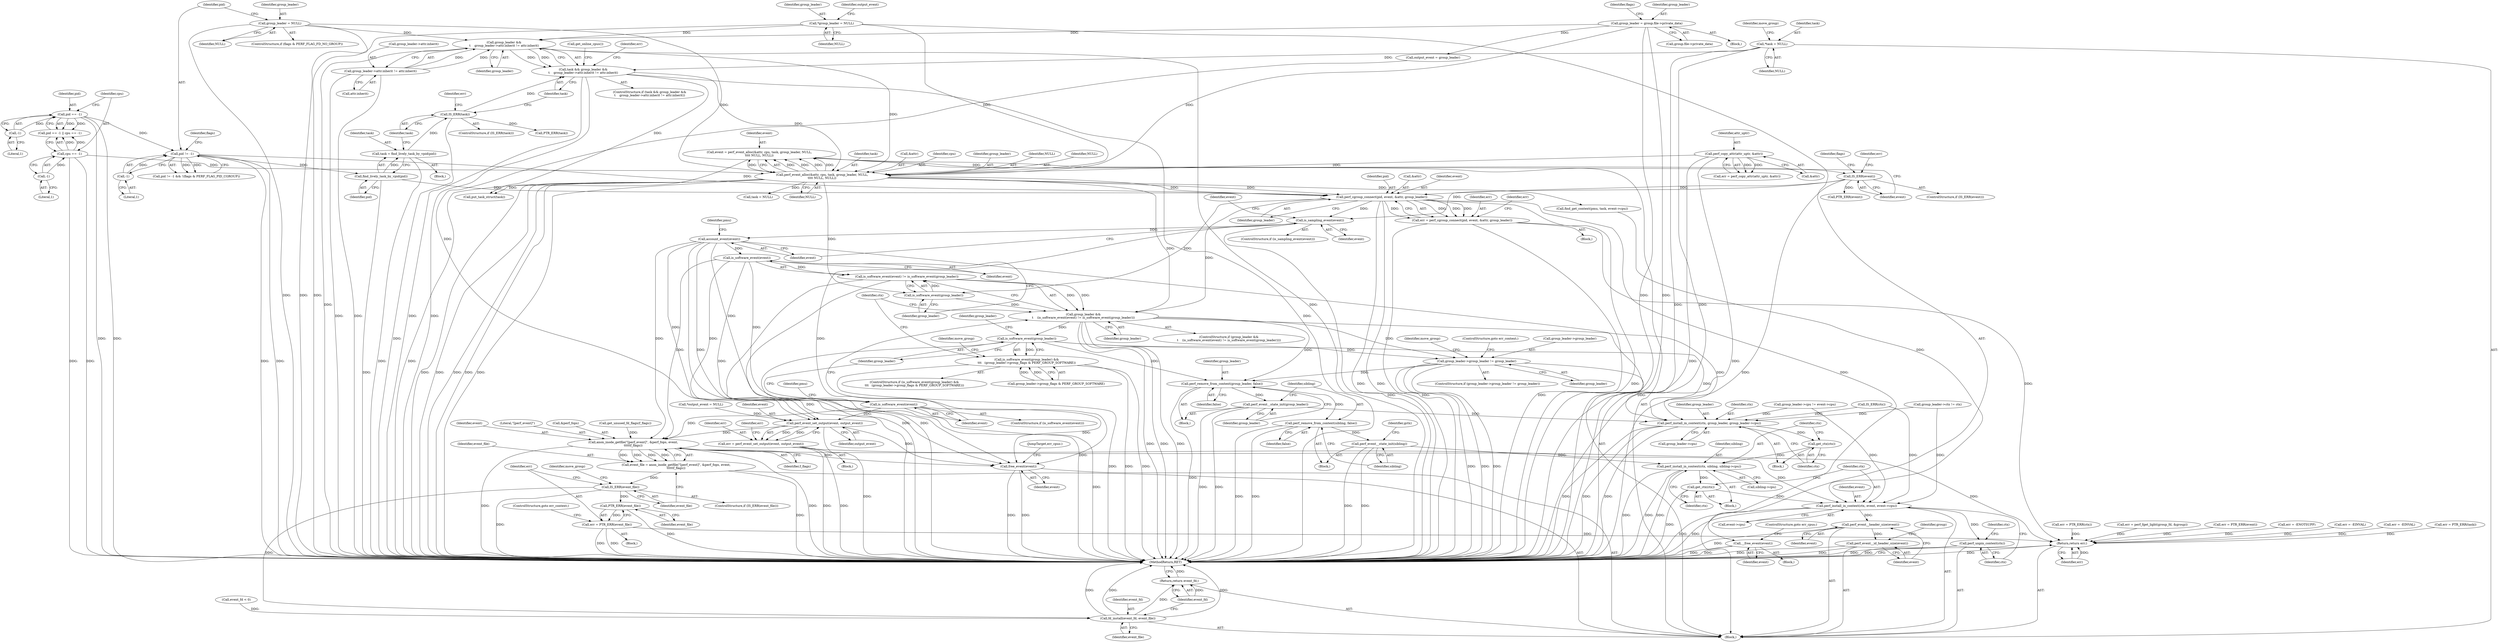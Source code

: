 digraph "0_linux_c3c87e770458aa004bd7ed3f29945ff436fd6511@API" {
"1000355" [label="(Call,perf_cgroup_connect(pid, event, &attr, group_leader))"];
"1000285" [label="(Call,pid != -1)"];
"1000219" [label="(Call,pid == -1)"];
"1000221" [label="(Call,-1)"];
"1000287" [label="(Call,-1)"];
"1000296" [label="(Call,find_lively_task_by_vpid(pid))"];
"1000340" [label="(Call,IS_ERR(event))"];
"1000328" [label="(Call,event = perf_event_alloc(&attr, cpu, task, group_leader, NULL,\n\t\t\t\t NULL, NULL))"];
"1000330" [label="(Call,perf_event_alloc(&attr, cpu, task, group_leader, NULL,\n\t\t\t\t NULL, NULL))"];
"1000171" [label="(Call,perf_copy_attr(attr_uptr, &attr))"];
"1000223" [label="(Call,cpu == -1)"];
"1000225" [label="(Call,-1)"];
"1000308" [label="(Call,task && group_leader &&\n\t    group_leader->attr.inherit != attr.inherit)"];
"1000148" [label="(Call,*task = NULL)"];
"1000299" [label="(Call,IS_ERR(task))"];
"1000294" [label="(Call,task = find_lively_task_by_vpid(pid))"];
"1000310" [label="(Call,group_leader &&\n\t    group_leader->attr.inherit != attr.inherit)"];
"1000129" [label="(Call,*group_leader = NULL)"];
"1000262" [label="(Call,group_leader = group.file->private_data)"];
"1000280" [label="(Call,group_leader = NULL)"];
"1000312" [label="(Call,group_leader->attr.inherit != attr.inherit)"];
"1000353" [label="(Call,err = perf_cgroup_connect(pid, event, &attr, group_leader))"];
"1000666" [label="(Return,return err;)"];
"1000364" [label="(Call,__free_event(event))"];
"1000368" [label="(Call,is_sampling_event(event))"];
"1000385" [label="(Call,account_event(event))"];
"1000396" [label="(Call,is_software_event(event))"];
"1000395" [label="(Call,is_software_event(event) != is_software_event(group_leader))"];
"1000393" [label="(Call,group_leader &&\n\t    (is_software_event(event) != is_software_event(group_leader)))"];
"1000413" [label="(Call,is_software_event(group_leader))"];
"1000412" [label="(Call,is_software_event(group_leader) &&\n\t\t\t   (group_leader->group_flags & PERF_GROUP_SOFTWARE))"];
"1000457" [label="(Call,group_leader->group_leader != group_leader)"];
"1000546" [label="(Call,perf_remove_from_context(group_leader, false))"];
"1000549" [label="(Call,perf_event__state_init(group_leader))"];
"1000579" [label="(Call,perf_install_in_context(ctx, group_leader, group_leader->cpu))"];
"1000585" [label="(Call,get_ctx(ctx))"];
"1000588" [label="(Call,perf_install_in_context(ctx, sibling, sibling->cpu))"];
"1000594" [label="(Call,get_ctx(ctx))"];
"1000596" [label="(Call,perf_install_in_context(ctx, event, event->cpu))"];
"1000602" [label="(Call,perf_unpin_context(ctx))"];
"1000634" [label="(Call,perf_event__header_size(event))"];
"1000636" [label="(Call,perf_event__id_header_size(event))"];
"1000552" [label="(Call,perf_remove_from_context(sibling, false))"];
"1000555" [label="(Call,perf_event__state_init(sibling))"];
"1000402" [label="(Call,is_software_event(event))"];
"1000509" [label="(Call,perf_event_set_output(event, output_event))"];
"1000507" [label="(Call,err = perf_event_set_output(event, output_event))"];
"1000517" [label="(Call,anon_inode_getfile(\"[perf_event]\", &perf_fops, event,\n\t\t\t\t\tf_flags))"];
"1000515" [label="(Call,event_file = anon_inode_getfile(\"[perf_event]\", &perf_fops, event,\n\t\t\t\t\tf_flags))"];
"1000524" [label="(Call,IS_ERR(event_file))"];
"1000529" [label="(Call,PTR_ERR(event_file))"];
"1000527" [label="(Call,err = PTR_ERR(event_file))"];
"1000640" [label="(Call,fd_install(event_fd, event_file))"];
"1000643" [label="(Return,return event_fd;)"];
"1000651" [label="(Call,free_event(event))"];
"1000398" [label="(Call,is_software_event(group_leader))"];
"1000547" [label="(Identifier,group_leader)"];
"1000345" [label="(Call,PTR_ERR(event))"];
"1000639" [label="(Identifier,group)"];
"1000666" [label="(Return,return err;)"];
"1000519" [label="(Call,&perf_fops)"];
"1000414" [label="(Identifier,group_leader)"];
"1000340" [label="(Call,IS_ERR(event))"];
"1000641" [label="(Identifier,event_fd)"];
"1000225" [label="(Call,-1)"];
"1000276" [label="(ControlStructure,if (flags & PERF_FLAG_FD_NO_GROUP))"];
"1000364" [label="(Call,__free_event(event))"];
"1000172" [label="(Identifier,attr_uptr)"];
"1000281" [label="(Identifier,group_leader)"];
"1000489" [label="(Call,group_leader->ctx != ctx)"];
"1000130" [label="(Identifier,group_leader)"];
"1000653" [label="(JumpTarget,err_cpus:)"];
"1000585" [label="(Call,get_ctx(ctx))"];
"1000242" [label="(Call,event_fd < 0)"];
"1000219" [label="(Call,pid == -1)"];
"1000271" [label="(Identifier,flags)"];
"1000334" [label="(Identifier,task)"];
"1000131" [label="(Identifier,NULL)"];
"1000580" [label="(Identifier,ctx)"];
"1000634" [label="(Call,perf_event__header_size(event))"];
"1000263" [label="(Identifier,group_leader)"];
"1000528" [label="(Identifier,err)"];
"1000546" [label="(Call,perf_remove_from_context(group_leader, false))"];
"1000603" [label="(Identifier,ctx)"];
"1000150" [label="(Identifier,NULL)"];
"1000524" [label="(Call,IS_ERR(event_file))"];
"1000417" [label="(Identifier,group_leader)"];
"1000558" [label="(Identifier,gctx)"];
"1000280" [label="(Call,group_leader = NULL)"];
"1000436" [label="(Call,err = PTR_ERR(ctx))"];
"1000388" [label="(Identifier,pmu)"];
"1000397" [label="(Identifier,event)"];
"1000457" [label="(Call,group_leader->group_leader != group_leader)"];
"1000253" [label="(Call,err = perf_fget_light(group_fd, &group))"];
"1000458" [label="(Call,group_leader->group_leader)"];
"1000355" [label="(Call,perf_cgroup_connect(pid, event, &attr, group_leader))"];
"1000579" [label="(Call,perf_install_in_context(ctx, group_leader, group_leader->cpu))"];
"1000403" [label="(Identifier,event)"];
"1000311" [label="(Identifier,group_leader)"];
"1000262" [label="(Call,group_leader = group.file->private_data)"];
"1000596" [label="(Call,perf_install_in_context(ctx, event, event->cpu))"];
"1000226" [label="(Literal,1)"];
"1000285" [label="(Call,pid != -1)"];
"1000406" [label="(Identifier,pmu)"];
"1000224" [label="(Identifier,cpu)"];
"1000587" [label="(Block,)"];
"1000368" [label="(Call,is_sampling_event(event))"];
"1000549" [label="(Call,perf_event__state_init(group_leader))"];
"1000534" [label="(Block,)"];
"1000367" [label="(ControlStructure,if (is_sampling_event(event)))"];
"1000530" [label="(Identifier,event_file)"];
"1000595" [label="(Identifier,ctx)"];
"1000446" [label="(Call,task = NULL)"];
"1000594" [label="(Call,get_ctx(ctx))"];
"1000309" [label="(Identifier,task)"];
"1000331" [label="(Call,&attr)"];
"1000551" [label="(Block,)"];
"1000222" [label="(Literal,1)"];
"1000362" [label="(Identifier,err)"];
"1000651" [label="(Call,free_event(event))"];
"1000588" [label="(Call,perf_install_in_context(ctx, sibling, sibling->cpu))"];
"1000509" [label="(Call,perf_event_set_output(event, output_event))"];
"1000313" [label="(Call,group_leader->attr.inherit)"];
"1000527" [label="(Call,err = PTR_ERR(event_file))"];
"1000360" [label="(Identifier,group_leader)"];
"1000148" [label="(Call,*task = NULL)"];
"1000508" [label="(Identifier,err)"];
"1000636" [label="(Call,perf_event__id_header_size(event))"];
"1000522" [label="(Identifier,f_flags)"];
"1000516" [label="(Identifier,event_file)"];
"1000239" [label="(Call,get_unused_fd_flags(f_flags))"];
"1000510" [label="(Identifier,event)"];
"1000433" [label="(Call,IS_ERR(ctx))"];
"1000415" [label="(Call,group_leader->group_flags & PERF_GROUP_SOFTWARE)"];
"1000401" [label="(ControlStructure,if (is_software_event(event)))"];
"1000357" [label="(Identifier,event)"];
"1000375" [label="(Identifier,event)"];
"1000529" [label="(Call,PTR_ERR(event_file))"];
"1000220" [label="(Identifier,pid)"];
"1000356" [label="(Identifier,pid)"];
"1000304" [label="(Call,PTR_ERR(task))"];
"1000286" [label="(Identifier,pid)"];
"1000644" [label="(Identifier,event_fd)"];
"1000548" [label="(Identifier,false)"];
"1000133" [label="(Call,*output_event = NULL)"];
"1000273" [label="(Call,output_event = group_leader)"];
"1000533" [label="(Identifier,move_group)"];
"1000531" [label="(ControlStructure,goto err_context;)"];
"1000652" [label="(Identifier,event)"];
"1000526" [label="(Block,)"];
"1000312" [label="(Call,group_leader->attr.inherit != attr.inherit)"];
"1000149" [label="(Identifier,task)"];
"1000581" [label="(Identifier,group_leader)"];
"1000456" [label="(ControlStructure,if (group_leader->group_leader != group_leader))"];
"1000338" [label="(Identifier,NULL)"];
"1000392" [label="(ControlStructure,if (group_leader &&\n\t    (is_software_event(event) != is_software_event(group_leader))))"];
"1000155" [label="(Identifier,move_group)"];
"1000297" [label="(Identifier,pid)"];
"1000350" [label="(Identifier,flags)"];
"1000668" [label="(MethodReturn,RET)"];
"1000328" [label="(Call,event = perf_event_alloc(&attr, cpu, task, group_leader, NULL,\n\t\t\t\t NULL, NULL))"];
"1000396" [label="(Call,is_software_event(event))"];
"1000295" [label="(Identifier,task)"];
"1000327" [label="(Call,get_online_cpus())"];
"1000333" [label="(Identifier,cpu)"];
"1000511" [label="(Identifier,output_event)"];
"1000607" [label="(Identifier,ctx)"];
"1000555" [label="(Call,perf_event__state_init(sibling))"];
"1000513" [label="(Identifier,err)"];
"1000597" [label="(Identifier,ctx)"];
"1000318" [label="(Call,attr.inherit)"];
"1000478" [label="(Call,group_leader->cpu != event->cpu)"];
"1000411" [label="(ControlStructure,if (is_software_event(group_leader) &&\n\t\t\t   (group_leader->group_flags & PERF_GROUP_SOFTWARE)))"];
"1000343" [label="(Call,err = PTR_ERR(event))"];
"1000667" [label="(Identifier,err)"];
"1000640" [label="(Call,fd_install(event_fd, event_file))"];
"1000294" [label="(Call,task = find_lively_task_by_vpid(pid))"];
"1000282" [label="(Identifier,NULL)"];
"1000363" [label="(Block,)"];
"1000335" [label="(Identifier,group_leader)"];
"1000358" [label="(Call,&attr)"];
"1000218" [label="(Call,pid == -1 || cpu == -1)"];
"1000380" [label="(Call,err = -ENOTSUPP)"];
"1000221" [label="(Call,-1)"];
"1000582" [label="(Call,group_leader->cpu)"];
"1000365" [label="(Identifier,event)"];
"1000171" [label="(Call,perf_copy_attr(attr_uptr, &attr))"];
"1000554" [label="(Identifier,false)"];
"1000129" [label="(Call,*group_leader = NULL)"];
"1000308" [label="(Call,task && group_leader &&\n\t    group_leader->attr.inherit != attr.inherit)"];
"1000507" [label="(Call,err = perf_event_set_output(event, output_event))"];
"1000577" [label="(Block,)"];
"1000353" [label="(Call,err = perf_cgroup_connect(pid, event, &attr, group_leader))"];
"1000307" [label="(ControlStructure,if (task && group_leader &&\n\t    group_leader->attr.inherit != attr.inherit))"];
"1000369" [label="(Identifier,event)"];
"1000264" [label="(Call,group.file->private_data)"];
"1000426" [label="(Call,find_get_context(pmu, task, event->cpu))"];
"1000398" [label="(Call,is_software_event(group_leader))"];
"1000341" [label="(Identifier,event)"];
"1000523" [label="(ControlStructure,if (IS_ERR(event_file)))"];
"1000643" [label="(Return,return event_fd;)"];
"1000339" [label="(ControlStructure,if (IS_ERR(event)))"];
"1000300" [label="(Identifier,task)"];
"1000293" [label="(Block,)"];
"1000521" [label="(Identifier,event)"];
"1000425" [label="(Identifier,ctx)"];
"1000223" [label="(Call,cpu == -1)"];
"1000322" [label="(Call,err = -EINVAL)"];
"1000413" [label="(Call,is_software_event(group_leader))"];
"1000464" [label="(Identifier,move_group)"];
"1000330" [label="(Call,perf_event_alloc(&attr, cpu, task, group_leader, NULL,\n\t\t\t\t NULL, NULL))"];
"1000354" [label="(Identifier,err)"];
"1000590" [label="(Identifier,sibling)"];
"1000556" [label="(Identifier,sibling)"];
"1000394" [label="(Identifier,group_leader)"];
"1000517" [label="(Call,anon_inode_getfile(\"[perf_event]\", &perf_fops, event,\n\t\t\t\t\tf_flags))"];
"1000393" [label="(Call,group_leader &&\n\t    (is_software_event(event) != is_software_event(group_leader)))"];
"1000329" [label="(Identifier,event)"];
"1000296" [label="(Call,find_lively_task_by_vpid(pid))"];
"1000552" [label="(Call,perf_remove_from_context(sibling, false))"];
"1000589" [label="(Identifier,ctx)"];
"1000352" [label="(Block,)"];
"1000462" [label="(ControlStructure,goto err_context;)"];
"1000336" [label="(Identifier,NULL)"];
"1000506" [label="(Block,)"];
"1000402" [label="(Call,is_software_event(event))"];
"1000291" [label="(Identifier,flags)"];
"1000299" [label="(Call,IS_ERR(task))"];
"1000399" [label="(Identifier,group_leader)"];
"1000525" [label="(Identifier,event_file)"];
"1000310" [label="(Call,group_leader &&\n\t    group_leader->attr.inherit != attr.inherit)"];
"1000298" [label="(ControlStructure,if (IS_ERR(task)))"];
"1000303" [label="(Identifier,err)"];
"1000412" [label="(Call,is_software_event(group_leader) &&\n\t\t\t   (group_leader->group_flags & PERF_GROUP_SOFTWARE))"];
"1000169" [label="(Call,err = perf_copy_attr(attr_uptr, &attr))"];
"1000553" [label="(Identifier,sibling)"];
"1000515" [label="(Call,event_file = anon_inode_getfile(\"[perf_event]\", &perf_fops, event,\n\t\t\t\t\tf_flags))"];
"1000550" [label="(Identifier,group_leader)"];
"1000395" [label="(Call,is_software_event(event) != is_software_event(group_leader))"];
"1000598" [label="(Identifier,event)"];
"1000642" [label="(Identifier,event_file)"];
"1000386" [label="(Identifier,event)"];
"1000323" [label="(Identifier,err)"];
"1000658" [label="(Call,put_task_struct(task))"];
"1000284" [label="(Call,pid != -1 && !(flags & PERF_FLAG_PID_CGROUP))"];
"1000452" [label="(Call,err = -EINVAL)"];
"1000586" [label="(Identifier,ctx)"];
"1000337" [label="(Identifier,NULL)"];
"1000591" [label="(Call,sibling->cpu)"];
"1000599" [label="(Call,event->cpu)"];
"1000635" [label="(Identifier,event)"];
"1000518" [label="(Literal,\"[perf_event]\")"];
"1000344" [label="(Identifier,err)"];
"1000127" [label="(Block,)"];
"1000252" [label="(Block,)"];
"1000302" [label="(Call,err = PTR_ERR(task))"];
"1000602" [label="(Call,perf_unpin_context(ctx))"];
"1000366" [label="(ControlStructure,goto err_cpus;)"];
"1000461" [label="(Identifier,group_leader)"];
"1000385" [label="(Call,account_event(event))"];
"1000287" [label="(Call,-1)"];
"1000173" [label="(Call,&attr)"];
"1000637" [label="(Identifier,event)"];
"1000288" [label="(Literal,1)"];
"1000134" [label="(Identifier,output_event)"];
"1000422" [label="(Identifier,move_group)"];
"1000355" -> "1000353"  [label="AST: "];
"1000355" -> "1000360"  [label="CFG: "];
"1000356" -> "1000355"  [label="AST: "];
"1000357" -> "1000355"  [label="AST: "];
"1000358" -> "1000355"  [label="AST: "];
"1000360" -> "1000355"  [label="AST: "];
"1000353" -> "1000355"  [label="CFG: "];
"1000355" -> "1000668"  [label="DDG: "];
"1000355" -> "1000668"  [label="DDG: "];
"1000355" -> "1000668"  [label="DDG: "];
"1000355" -> "1000353"  [label="DDG: "];
"1000355" -> "1000353"  [label="DDG: "];
"1000355" -> "1000353"  [label="DDG: "];
"1000355" -> "1000353"  [label="DDG: "];
"1000285" -> "1000355"  [label="DDG: "];
"1000296" -> "1000355"  [label="DDG: "];
"1000340" -> "1000355"  [label="DDG: "];
"1000330" -> "1000355"  [label="DDG: "];
"1000330" -> "1000355"  [label="DDG: "];
"1000355" -> "1000364"  [label="DDG: "];
"1000355" -> "1000368"  [label="DDG: "];
"1000355" -> "1000393"  [label="DDG: "];
"1000355" -> "1000398"  [label="DDG: "];
"1000285" -> "1000284"  [label="AST: "];
"1000285" -> "1000287"  [label="CFG: "];
"1000286" -> "1000285"  [label="AST: "];
"1000287" -> "1000285"  [label="AST: "];
"1000291" -> "1000285"  [label="CFG: "];
"1000284" -> "1000285"  [label="CFG: "];
"1000285" -> "1000668"  [label="DDG: "];
"1000285" -> "1000668"  [label="DDG: "];
"1000285" -> "1000284"  [label="DDG: "];
"1000285" -> "1000284"  [label="DDG: "];
"1000219" -> "1000285"  [label="DDG: "];
"1000287" -> "1000285"  [label="DDG: "];
"1000285" -> "1000296"  [label="DDG: "];
"1000219" -> "1000218"  [label="AST: "];
"1000219" -> "1000221"  [label="CFG: "];
"1000220" -> "1000219"  [label="AST: "];
"1000221" -> "1000219"  [label="AST: "];
"1000224" -> "1000219"  [label="CFG: "];
"1000218" -> "1000219"  [label="CFG: "];
"1000219" -> "1000668"  [label="DDG: "];
"1000219" -> "1000668"  [label="DDG: "];
"1000219" -> "1000218"  [label="DDG: "];
"1000219" -> "1000218"  [label="DDG: "];
"1000221" -> "1000219"  [label="DDG: "];
"1000221" -> "1000222"  [label="CFG: "];
"1000222" -> "1000221"  [label="AST: "];
"1000287" -> "1000288"  [label="CFG: "];
"1000288" -> "1000287"  [label="AST: "];
"1000296" -> "1000294"  [label="AST: "];
"1000296" -> "1000297"  [label="CFG: "];
"1000297" -> "1000296"  [label="AST: "];
"1000294" -> "1000296"  [label="CFG: "];
"1000296" -> "1000668"  [label="DDG: "];
"1000296" -> "1000294"  [label="DDG: "];
"1000340" -> "1000339"  [label="AST: "];
"1000340" -> "1000341"  [label="CFG: "];
"1000341" -> "1000340"  [label="AST: "];
"1000344" -> "1000340"  [label="CFG: "];
"1000350" -> "1000340"  [label="CFG: "];
"1000340" -> "1000668"  [label="DDG: "];
"1000328" -> "1000340"  [label="DDG: "];
"1000340" -> "1000345"  [label="DDG: "];
"1000340" -> "1000368"  [label="DDG: "];
"1000328" -> "1000127"  [label="AST: "];
"1000328" -> "1000330"  [label="CFG: "];
"1000329" -> "1000328"  [label="AST: "];
"1000330" -> "1000328"  [label="AST: "];
"1000341" -> "1000328"  [label="CFG: "];
"1000328" -> "1000668"  [label="DDG: "];
"1000330" -> "1000328"  [label="DDG: "];
"1000330" -> "1000328"  [label="DDG: "];
"1000330" -> "1000328"  [label="DDG: "];
"1000330" -> "1000328"  [label="DDG: "];
"1000330" -> "1000328"  [label="DDG: "];
"1000330" -> "1000338"  [label="CFG: "];
"1000331" -> "1000330"  [label="AST: "];
"1000333" -> "1000330"  [label="AST: "];
"1000334" -> "1000330"  [label="AST: "];
"1000335" -> "1000330"  [label="AST: "];
"1000336" -> "1000330"  [label="AST: "];
"1000337" -> "1000330"  [label="AST: "];
"1000338" -> "1000330"  [label="AST: "];
"1000330" -> "1000668"  [label="DDG: "];
"1000330" -> "1000668"  [label="DDG: "];
"1000330" -> "1000668"  [label="DDG: "];
"1000330" -> "1000668"  [label="DDG: "];
"1000330" -> "1000668"  [label="DDG: "];
"1000171" -> "1000330"  [label="DDG: "];
"1000223" -> "1000330"  [label="DDG: "];
"1000308" -> "1000330"  [label="DDG: "];
"1000129" -> "1000330"  [label="DDG: "];
"1000310" -> "1000330"  [label="DDG: "];
"1000262" -> "1000330"  [label="DDG: "];
"1000280" -> "1000330"  [label="DDG: "];
"1000330" -> "1000393"  [label="DDG: "];
"1000330" -> "1000398"  [label="DDG: "];
"1000330" -> "1000426"  [label="DDG: "];
"1000330" -> "1000446"  [label="DDG: "];
"1000330" -> "1000658"  [label="DDG: "];
"1000171" -> "1000169"  [label="AST: "];
"1000171" -> "1000173"  [label="CFG: "];
"1000172" -> "1000171"  [label="AST: "];
"1000173" -> "1000171"  [label="AST: "];
"1000169" -> "1000171"  [label="CFG: "];
"1000171" -> "1000668"  [label="DDG: "];
"1000171" -> "1000668"  [label="DDG: "];
"1000171" -> "1000169"  [label="DDG: "];
"1000171" -> "1000169"  [label="DDG: "];
"1000223" -> "1000218"  [label="AST: "];
"1000223" -> "1000225"  [label="CFG: "];
"1000224" -> "1000223"  [label="AST: "];
"1000225" -> "1000223"  [label="AST: "];
"1000218" -> "1000223"  [label="CFG: "];
"1000223" -> "1000668"  [label="DDG: "];
"1000223" -> "1000668"  [label="DDG: "];
"1000223" -> "1000218"  [label="DDG: "];
"1000223" -> "1000218"  [label="DDG: "];
"1000225" -> "1000223"  [label="DDG: "];
"1000225" -> "1000226"  [label="CFG: "];
"1000226" -> "1000225"  [label="AST: "];
"1000308" -> "1000307"  [label="AST: "];
"1000308" -> "1000309"  [label="CFG: "];
"1000308" -> "1000310"  [label="CFG: "];
"1000309" -> "1000308"  [label="AST: "];
"1000310" -> "1000308"  [label="AST: "];
"1000323" -> "1000308"  [label="CFG: "];
"1000327" -> "1000308"  [label="CFG: "];
"1000308" -> "1000668"  [label="DDG: "];
"1000308" -> "1000668"  [label="DDG: "];
"1000308" -> "1000668"  [label="DDG: "];
"1000148" -> "1000308"  [label="DDG: "];
"1000299" -> "1000308"  [label="DDG: "];
"1000310" -> "1000308"  [label="DDG: "];
"1000310" -> "1000308"  [label="DDG: "];
"1000308" -> "1000658"  [label="DDG: "];
"1000148" -> "1000127"  [label="AST: "];
"1000148" -> "1000150"  [label="CFG: "];
"1000149" -> "1000148"  [label="AST: "];
"1000150" -> "1000148"  [label="AST: "];
"1000155" -> "1000148"  [label="CFG: "];
"1000148" -> "1000668"  [label="DDG: "];
"1000148" -> "1000668"  [label="DDG: "];
"1000299" -> "1000298"  [label="AST: "];
"1000299" -> "1000300"  [label="CFG: "];
"1000300" -> "1000299"  [label="AST: "];
"1000303" -> "1000299"  [label="CFG: "];
"1000309" -> "1000299"  [label="CFG: "];
"1000299" -> "1000668"  [label="DDG: "];
"1000294" -> "1000299"  [label="DDG: "];
"1000299" -> "1000304"  [label="DDG: "];
"1000294" -> "1000293"  [label="AST: "];
"1000295" -> "1000294"  [label="AST: "];
"1000300" -> "1000294"  [label="CFG: "];
"1000294" -> "1000668"  [label="DDG: "];
"1000310" -> "1000311"  [label="CFG: "];
"1000310" -> "1000312"  [label="CFG: "];
"1000311" -> "1000310"  [label="AST: "];
"1000312" -> "1000310"  [label="AST: "];
"1000310" -> "1000668"  [label="DDG: "];
"1000310" -> "1000668"  [label="DDG: "];
"1000129" -> "1000310"  [label="DDG: "];
"1000262" -> "1000310"  [label="DDG: "];
"1000280" -> "1000310"  [label="DDG: "];
"1000312" -> "1000310"  [label="DDG: "];
"1000312" -> "1000310"  [label="DDG: "];
"1000129" -> "1000127"  [label="AST: "];
"1000129" -> "1000131"  [label="CFG: "];
"1000130" -> "1000129"  [label="AST: "];
"1000131" -> "1000129"  [label="AST: "];
"1000134" -> "1000129"  [label="CFG: "];
"1000129" -> "1000668"  [label="DDG: "];
"1000262" -> "1000252"  [label="AST: "];
"1000262" -> "1000264"  [label="CFG: "];
"1000263" -> "1000262"  [label="AST: "];
"1000264" -> "1000262"  [label="AST: "];
"1000271" -> "1000262"  [label="CFG: "];
"1000262" -> "1000668"  [label="DDG: "];
"1000262" -> "1000668"  [label="DDG: "];
"1000262" -> "1000273"  [label="DDG: "];
"1000280" -> "1000276"  [label="AST: "];
"1000280" -> "1000282"  [label="CFG: "];
"1000281" -> "1000280"  [label="AST: "];
"1000282" -> "1000280"  [label="AST: "];
"1000286" -> "1000280"  [label="CFG: "];
"1000280" -> "1000668"  [label="DDG: "];
"1000280" -> "1000668"  [label="DDG: "];
"1000312" -> "1000318"  [label="CFG: "];
"1000313" -> "1000312"  [label="AST: "];
"1000318" -> "1000312"  [label="AST: "];
"1000312" -> "1000668"  [label="DDG: "];
"1000312" -> "1000668"  [label="DDG: "];
"1000353" -> "1000352"  [label="AST: "];
"1000354" -> "1000353"  [label="AST: "];
"1000362" -> "1000353"  [label="CFG: "];
"1000353" -> "1000668"  [label="DDG: "];
"1000353" -> "1000668"  [label="DDG: "];
"1000353" -> "1000666"  [label="DDG: "];
"1000666" -> "1000127"  [label="AST: "];
"1000666" -> "1000667"  [label="CFG: "];
"1000667" -> "1000666"  [label="AST: "];
"1000668" -> "1000666"  [label="CFG: "];
"1000666" -> "1000668"  [label="DDG: "];
"1000667" -> "1000666"  [label="DDG: "];
"1000343" -> "1000666"  [label="DDG: "];
"1000436" -> "1000666"  [label="DDG: "];
"1000253" -> "1000666"  [label="DDG: "];
"1000452" -> "1000666"  [label="DDG: "];
"1000322" -> "1000666"  [label="DDG: "];
"1000380" -> "1000666"  [label="DDG: "];
"1000507" -> "1000666"  [label="DDG: "];
"1000302" -> "1000666"  [label="DDG: "];
"1000527" -> "1000666"  [label="DDG: "];
"1000364" -> "1000363"  [label="AST: "];
"1000364" -> "1000365"  [label="CFG: "];
"1000365" -> "1000364"  [label="AST: "];
"1000366" -> "1000364"  [label="CFG: "];
"1000364" -> "1000668"  [label="DDG: "];
"1000364" -> "1000668"  [label="DDG: "];
"1000368" -> "1000367"  [label="AST: "];
"1000368" -> "1000369"  [label="CFG: "];
"1000369" -> "1000368"  [label="AST: "];
"1000375" -> "1000368"  [label="CFG: "];
"1000386" -> "1000368"  [label="CFG: "];
"1000368" -> "1000668"  [label="DDG: "];
"1000368" -> "1000385"  [label="DDG: "];
"1000368" -> "1000651"  [label="DDG: "];
"1000385" -> "1000127"  [label="AST: "];
"1000385" -> "1000386"  [label="CFG: "];
"1000386" -> "1000385"  [label="AST: "];
"1000388" -> "1000385"  [label="CFG: "];
"1000385" -> "1000668"  [label="DDG: "];
"1000385" -> "1000396"  [label="DDG: "];
"1000385" -> "1000402"  [label="DDG: "];
"1000385" -> "1000509"  [label="DDG: "];
"1000385" -> "1000517"  [label="DDG: "];
"1000385" -> "1000651"  [label="DDG: "];
"1000396" -> "1000395"  [label="AST: "];
"1000396" -> "1000397"  [label="CFG: "];
"1000397" -> "1000396"  [label="AST: "];
"1000399" -> "1000396"  [label="CFG: "];
"1000396" -> "1000395"  [label="DDG: "];
"1000396" -> "1000402"  [label="DDG: "];
"1000396" -> "1000509"  [label="DDG: "];
"1000396" -> "1000517"  [label="DDG: "];
"1000396" -> "1000651"  [label="DDG: "];
"1000395" -> "1000393"  [label="AST: "];
"1000395" -> "1000398"  [label="CFG: "];
"1000398" -> "1000395"  [label="AST: "];
"1000393" -> "1000395"  [label="CFG: "];
"1000395" -> "1000668"  [label="DDG: "];
"1000395" -> "1000668"  [label="DDG: "];
"1000395" -> "1000393"  [label="DDG: "];
"1000395" -> "1000393"  [label="DDG: "];
"1000398" -> "1000395"  [label="DDG: "];
"1000393" -> "1000392"  [label="AST: "];
"1000393" -> "1000394"  [label="CFG: "];
"1000394" -> "1000393"  [label="AST: "];
"1000403" -> "1000393"  [label="CFG: "];
"1000425" -> "1000393"  [label="CFG: "];
"1000393" -> "1000668"  [label="DDG: "];
"1000393" -> "1000668"  [label="DDG: "];
"1000393" -> "1000668"  [label="DDG: "];
"1000398" -> "1000393"  [label="DDG: "];
"1000393" -> "1000413"  [label="DDG: "];
"1000393" -> "1000457"  [label="DDG: "];
"1000393" -> "1000546"  [label="DDG: "];
"1000393" -> "1000579"  [label="DDG: "];
"1000413" -> "1000412"  [label="AST: "];
"1000413" -> "1000414"  [label="CFG: "];
"1000414" -> "1000413"  [label="AST: "];
"1000417" -> "1000413"  [label="CFG: "];
"1000412" -> "1000413"  [label="CFG: "];
"1000413" -> "1000668"  [label="DDG: "];
"1000413" -> "1000412"  [label="DDG: "];
"1000413" -> "1000457"  [label="DDG: "];
"1000413" -> "1000546"  [label="DDG: "];
"1000413" -> "1000579"  [label="DDG: "];
"1000412" -> "1000411"  [label="AST: "];
"1000412" -> "1000415"  [label="CFG: "];
"1000415" -> "1000412"  [label="AST: "];
"1000422" -> "1000412"  [label="CFG: "];
"1000425" -> "1000412"  [label="CFG: "];
"1000412" -> "1000668"  [label="DDG: "];
"1000412" -> "1000668"  [label="DDG: "];
"1000412" -> "1000668"  [label="DDG: "];
"1000415" -> "1000412"  [label="DDG: "];
"1000415" -> "1000412"  [label="DDG: "];
"1000457" -> "1000456"  [label="AST: "];
"1000457" -> "1000461"  [label="CFG: "];
"1000458" -> "1000457"  [label="AST: "];
"1000461" -> "1000457"  [label="AST: "];
"1000462" -> "1000457"  [label="CFG: "];
"1000464" -> "1000457"  [label="CFG: "];
"1000457" -> "1000668"  [label="DDG: "];
"1000457" -> "1000668"  [label="DDG: "];
"1000457" -> "1000668"  [label="DDG: "];
"1000457" -> "1000546"  [label="DDG: "];
"1000457" -> "1000579"  [label="DDG: "];
"1000546" -> "1000534"  [label="AST: "];
"1000546" -> "1000548"  [label="CFG: "];
"1000547" -> "1000546"  [label="AST: "];
"1000548" -> "1000546"  [label="AST: "];
"1000550" -> "1000546"  [label="CFG: "];
"1000546" -> "1000668"  [label="DDG: "];
"1000546" -> "1000549"  [label="DDG: "];
"1000546" -> "1000552"  [label="DDG: "];
"1000549" -> "1000534"  [label="AST: "];
"1000549" -> "1000550"  [label="CFG: "];
"1000550" -> "1000549"  [label="AST: "];
"1000553" -> "1000549"  [label="CFG: "];
"1000549" -> "1000668"  [label="DDG: "];
"1000549" -> "1000668"  [label="DDG: "];
"1000549" -> "1000579"  [label="DDG: "];
"1000579" -> "1000577"  [label="AST: "];
"1000579" -> "1000582"  [label="CFG: "];
"1000580" -> "1000579"  [label="AST: "];
"1000581" -> "1000579"  [label="AST: "];
"1000582" -> "1000579"  [label="AST: "];
"1000586" -> "1000579"  [label="CFG: "];
"1000579" -> "1000668"  [label="DDG: "];
"1000579" -> "1000668"  [label="DDG: "];
"1000579" -> "1000668"  [label="DDG: "];
"1000433" -> "1000579"  [label="DDG: "];
"1000489" -> "1000579"  [label="DDG: "];
"1000478" -> "1000579"  [label="DDG: "];
"1000579" -> "1000585"  [label="DDG: "];
"1000585" -> "1000577"  [label="AST: "];
"1000585" -> "1000586"  [label="CFG: "];
"1000586" -> "1000585"  [label="AST: "];
"1000589" -> "1000585"  [label="CFG: "];
"1000585" -> "1000588"  [label="DDG: "];
"1000588" -> "1000587"  [label="AST: "];
"1000588" -> "1000591"  [label="CFG: "];
"1000589" -> "1000588"  [label="AST: "];
"1000590" -> "1000588"  [label="AST: "];
"1000591" -> "1000588"  [label="AST: "];
"1000595" -> "1000588"  [label="CFG: "];
"1000588" -> "1000668"  [label="DDG: "];
"1000588" -> "1000668"  [label="DDG: "];
"1000588" -> "1000668"  [label="DDG: "];
"1000555" -> "1000588"  [label="DDG: "];
"1000588" -> "1000594"  [label="DDG: "];
"1000594" -> "1000587"  [label="AST: "];
"1000594" -> "1000595"  [label="CFG: "];
"1000595" -> "1000594"  [label="AST: "];
"1000597" -> "1000594"  [label="CFG: "];
"1000594" -> "1000668"  [label="DDG: "];
"1000594" -> "1000596"  [label="DDG: "];
"1000596" -> "1000127"  [label="AST: "];
"1000596" -> "1000599"  [label="CFG: "];
"1000597" -> "1000596"  [label="AST: "];
"1000598" -> "1000596"  [label="AST: "];
"1000599" -> "1000596"  [label="AST: "];
"1000603" -> "1000596"  [label="CFG: "];
"1000596" -> "1000668"  [label="DDG: "];
"1000596" -> "1000668"  [label="DDG: "];
"1000433" -> "1000596"  [label="DDG: "];
"1000489" -> "1000596"  [label="DDG: "];
"1000517" -> "1000596"  [label="DDG: "];
"1000426" -> "1000596"  [label="DDG: "];
"1000478" -> "1000596"  [label="DDG: "];
"1000596" -> "1000602"  [label="DDG: "];
"1000596" -> "1000634"  [label="DDG: "];
"1000602" -> "1000127"  [label="AST: "];
"1000602" -> "1000603"  [label="CFG: "];
"1000603" -> "1000602"  [label="AST: "];
"1000607" -> "1000602"  [label="CFG: "];
"1000602" -> "1000668"  [label="DDG: "];
"1000602" -> "1000668"  [label="DDG: "];
"1000634" -> "1000127"  [label="AST: "];
"1000634" -> "1000635"  [label="CFG: "];
"1000635" -> "1000634"  [label="AST: "];
"1000637" -> "1000634"  [label="CFG: "];
"1000634" -> "1000668"  [label="DDG: "];
"1000634" -> "1000636"  [label="DDG: "];
"1000636" -> "1000127"  [label="AST: "];
"1000636" -> "1000637"  [label="CFG: "];
"1000637" -> "1000636"  [label="AST: "];
"1000639" -> "1000636"  [label="CFG: "];
"1000636" -> "1000668"  [label="DDG: "];
"1000636" -> "1000668"  [label="DDG: "];
"1000552" -> "1000551"  [label="AST: "];
"1000552" -> "1000554"  [label="CFG: "];
"1000553" -> "1000552"  [label="AST: "];
"1000554" -> "1000552"  [label="AST: "];
"1000556" -> "1000552"  [label="CFG: "];
"1000552" -> "1000668"  [label="DDG: "];
"1000552" -> "1000668"  [label="DDG: "];
"1000552" -> "1000555"  [label="DDG: "];
"1000555" -> "1000551"  [label="AST: "];
"1000555" -> "1000556"  [label="CFG: "];
"1000556" -> "1000555"  [label="AST: "];
"1000558" -> "1000555"  [label="CFG: "];
"1000555" -> "1000668"  [label="DDG: "];
"1000555" -> "1000668"  [label="DDG: "];
"1000402" -> "1000401"  [label="AST: "];
"1000402" -> "1000403"  [label="CFG: "];
"1000403" -> "1000402"  [label="AST: "];
"1000406" -> "1000402"  [label="CFG: "];
"1000414" -> "1000402"  [label="CFG: "];
"1000402" -> "1000668"  [label="DDG: "];
"1000402" -> "1000509"  [label="DDG: "];
"1000402" -> "1000517"  [label="DDG: "];
"1000402" -> "1000651"  [label="DDG: "];
"1000509" -> "1000507"  [label="AST: "];
"1000509" -> "1000511"  [label="CFG: "];
"1000510" -> "1000509"  [label="AST: "];
"1000511" -> "1000509"  [label="AST: "];
"1000507" -> "1000509"  [label="CFG: "];
"1000509" -> "1000668"  [label="DDG: "];
"1000509" -> "1000507"  [label="DDG: "];
"1000509" -> "1000507"  [label="DDG: "];
"1000133" -> "1000509"  [label="DDG: "];
"1000273" -> "1000509"  [label="DDG: "];
"1000509" -> "1000517"  [label="DDG: "];
"1000509" -> "1000651"  [label="DDG: "];
"1000507" -> "1000506"  [label="AST: "];
"1000508" -> "1000507"  [label="AST: "];
"1000513" -> "1000507"  [label="CFG: "];
"1000507" -> "1000668"  [label="DDG: "];
"1000507" -> "1000668"  [label="DDG: "];
"1000517" -> "1000515"  [label="AST: "];
"1000517" -> "1000522"  [label="CFG: "];
"1000518" -> "1000517"  [label="AST: "];
"1000519" -> "1000517"  [label="AST: "];
"1000521" -> "1000517"  [label="AST: "];
"1000522" -> "1000517"  [label="AST: "];
"1000515" -> "1000517"  [label="CFG: "];
"1000517" -> "1000668"  [label="DDG: "];
"1000517" -> "1000668"  [label="DDG: "];
"1000517" -> "1000515"  [label="DDG: "];
"1000517" -> "1000515"  [label="DDG: "];
"1000517" -> "1000515"  [label="DDG: "];
"1000517" -> "1000515"  [label="DDG: "];
"1000239" -> "1000517"  [label="DDG: "];
"1000517" -> "1000651"  [label="DDG: "];
"1000515" -> "1000127"  [label="AST: "];
"1000516" -> "1000515"  [label="AST: "];
"1000525" -> "1000515"  [label="CFG: "];
"1000515" -> "1000668"  [label="DDG: "];
"1000515" -> "1000524"  [label="DDG: "];
"1000524" -> "1000523"  [label="AST: "];
"1000524" -> "1000525"  [label="CFG: "];
"1000525" -> "1000524"  [label="AST: "];
"1000528" -> "1000524"  [label="CFG: "];
"1000533" -> "1000524"  [label="CFG: "];
"1000524" -> "1000668"  [label="DDG: "];
"1000524" -> "1000529"  [label="DDG: "];
"1000524" -> "1000640"  [label="DDG: "];
"1000529" -> "1000527"  [label="AST: "];
"1000529" -> "1000530"  [label="CFG: "];
"1000530" -> "1000529"  [label="AST: "];
"1000527" -> "1000529"  [label="CFG: "];
"1000529" -> "1000668"  [label="DDG: "];
"1000529" -> "1000527"  [label="DDG: "];
"1000527" -> "1000526"  [label="AST: "];
"1000528" -> "1000527"  [label="AST: "];
"1000531" -> "1000527"  [label="CFG: "];
"1000527" -> "1000668"  [label="DDG: "];
"1000527" -> "1000668"  [label="DDG: "];
"1000640" -> "1000127"  [label="AST: "];
"1000640" -> "1000642"  [label="CFG: "];
"1000641" -> "1000640"  [label="AST: "];
"1000642" -> "1000640"  [label="AST: "];
"1000644" -> "1000640"  [label="CFG: "];
"1000640" -> "1000668"  [label="DDG: "];
"1000640" -> "1000668"  [label="DDG: "];
"1000640" -> "1000668"  [label="DDG: "];
"1000242" -> "1000640"  [label="DDG: "];
"1000640" -> "1000643"  [label="DDG: "];
"1000643" -> "1000127"  [label="AST: "];
"1000643" -> "1000644"  [label="CFG: "];
"1000644" -> "1000643"  [label="AST: "];
"1000668" -> "1000643"  [label="CFG: "];
"1000643" -> "1000668"  [label="DDG: "];
"1000644" -> "1000643"  [label="DDG: "];
"1000651" -> "1000127"  [label="AST: "];
"1000651" -> "1000652"  [label="CFG: "];
"1000652" -> "1000651"  [label="AST: "];
"1000653" -> "1000651"  [label="CFG: "];
"1000651" -> "1000668"  [label="DDG: "];
"1000651" -> "1000668"  [label="DDG: "];
"1000398" -> "1000399"  [label="CFG: "];
"1000399" -> "1000398"  [label="AST: "];
}
